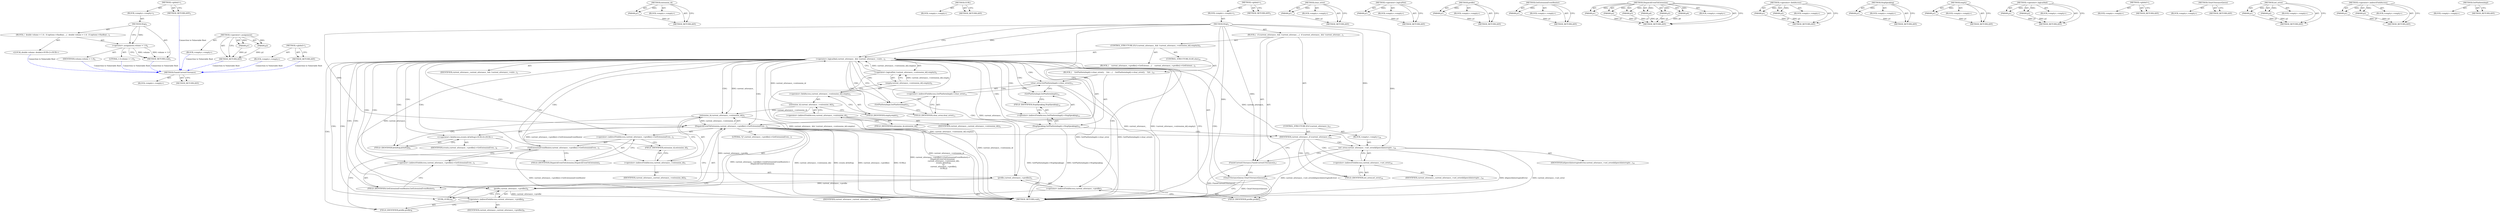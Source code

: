 digraph "&lt;global&gt;" {
vulnerable_145 [label=<(METHOD,FinishCurrentUtterance)>];
vulnerable_146 [label=<(BLOCK,&lt;empty&gt;,&lt;empty&gt;)>];
vulnerable_147 [label=<(METHOD_RETURN,ANY)>];
vulnerable_100 [label=<(METHOD,extension_id)>];
vulnerable_101 [label=<(PARAM,p1)>];
vulnerable_102 [label=<(BLOCK,&lt;empty&gt;,&lt;empty&gt;)>];
vulnerable_103 [label=<(METHOD_RETURN,ANY)>];
vulnerable_126 [label=<(METHOD,GURL)>];
vulnerable_127 [label=<(BLOCK,&lt;empty&gt;,&lt;empty&gt;)>];
vulnerable_128 [label=<(METHOD_RETURN,ANY)>];
vulnerable_6 [label=<(METHOD,&lt;global&gt;)<SUB>1</SUB>>];
vulnerable_7 [label=<(BLOCK,&lt;empty&gt;,&lt;empty&gt;)<SUB>1</SUB>>];
vulnerable_8 [label=<(METHOD,Stop)<SUB>1</SUB>>];
vulnerable_9 [label=<(BLOCK,{
  if (current_utterance_ &amp;&amp; !current_utteranc...,{
  if (current_utterance_ &amp;&amp; !current_utteranc...)<SUB>1</SUB>>];
vulnerable_10 [label=<(CONTROL_STRUCTURE,IF,if (current_utterance_ &amp;&amp; !current_utterance_-&gt;extension_id().empty()))<SUB>2</SUB>>];
vulnerable_11 [label=<(&lt;operator&gt;.logicalAnd,current_utterance_ &amp;&amp; !current_utterance_-&gt;exte...)<SUB>2</SUB>>];
vulnerable_12 [label=<(IDENTIFIER,current_utterance_,current_utterance_ &amp;&amp; !current_utterance_-&gt;exte...)<SUB>2</SUB>>];
vulnerable_13 [label=<(&lt;operator&gt;.logicalNot,!current_utterance_-&gt;extension_id().empty())<SUB>2</SUB>>];
vulnerable_14 [label=<(empty,current_utterance_-&gt;extension_id().empty())<SUB>2</SUB>>];
vulnerable_15 [label=<(&lt;operator&gt;.fieldAccess,current_utterance_-&gt;extension_id().empty)<SUB>2</SUB>>];
vulnerable_16 [label=<(extension_id,current_utterance_-&gt;extension_id())<SUB>2</SUB>>];
vulnerable_17 [label=<(&lt;operator&gt;.indirectFieldAccess,current_utterance_-&gt;extension_id)<SUB>2</SUB>>];
vulnerable_18 [label=<(IDENTIFIER,current_utterance_,current_utterance_-&gt;extension_id())<SUB>2</SUB>>];
vulnerable_19 [label=<(FIELD_IDENTIFIER,extension_id,extension_id)<SUB>2</SUB>>];
vulnerable_20 [label=<(FIELD_IDENTIFIER,empty,empty)<SUB>2</SUB>>];
vulnerable_21 [label=<(BLOCK,{
    current_utterance_-&gt;profile()-&gt;GetExtensi...,{
    current_utterance_-&gt;profile()-&gt;GetExtensi...)<SUB>2</SUB>>];
vulnerable_22 [label=<(DispatchEventToExtension,current_utterance_-&gt;profile()-&gt;GetExtensionEven...)<SUB>3</SUB>>];
vulnerable_23 [label=<(&lt;operator&gt;.indirectFieldAccess,current_utterance_-&gt;profile()-&gt;GetExtensionEven...)<SUB>3</SUB>>];
vulnerable_24 [label=<(GetExtensionEventRouter,current_utterance_-&gt;profile()-&gt;GetExtensionEven...)<SUB>3</SUB>>];
vulnerable_25 [label=<(&lt;operator&gt;.indirectFieldAccess,current_utterance_-&gt;profile()-&gt;GetExtensionEven...)<SUB>3</SUB>>];
vulnerable_26 [label=<(profile,current_utterance_-&gt;profile())<SUB>3</SUB>>];
vulnerable_27 [label=<(&lt;operator&gt;.indirectFieldAccess,current_utterance_-&gt;profile)<SUB>3</SUB>>];
vulnerable_28 [label=<(IDENTIFIER,current_utterance_,current_utterance_-&gt;profile())<SUB>3</SUB>>];
vulnerable_29 [label=<(FIELD_IDENTIFIER,profile,profile)<SUB>3</SUB>>];
vulnerable_30 [label=<(FIELD_IDENTIFIER,GetExtensionEventRouter,GetExtensionEventRouter)<SUB>3</SUB>>];
vulnerable_31 [label=<(FIELD_IDENTIFIER,DispatchEventToExtension,DispatchEventToExtension)<SUB>3</SUB>>];
vulnerable_32 [label=<(extension_id,current_utterance_-&gt;extension_id())<SUB>5</SUB>>];
vulnerable_33 [label=<(&lt;operator&gt;.indirectFieldAccess,current_utterance_-&gt;extension_id)<SUB>5</SUB>>];
vulnerable_34 [label=<(IDENTIFIER,current_utterance_,current_utterance_-&gt;extension_id())<SUB>5</SUB>>];
vulnerable_35 [label=<(FIELD_IDENTIFIER,extension_id,extension_id)<SUB>5</SUB>>];
vulnerable_36 [label="<(&lt;operator&gt;.fieldAccess,events::kOnStop)<SUB>6</SUB>>"];
vulnerable_37 [label=<(IDENTIFIER,events,current_utterance_-&gt;profile()-&gt;GetExtensionEven...)<SUB>6</SUB>>];
vulnerable_38 [label=<(FIELD_IDENTIFIER,kOnStop,kOnStop)<SUB>6</SUB>>];
vulnerable_39 [label=<(LITERAL,&quot;[]&quot;,current_utterance_-&gt;profile()-&gt;GetExtensionEven...)<SUB>7</SUB>>];
vulnerable_40 [label=<(profile,current_utterance_-&gt;profile())<SUB>8</SUB>>];
vulnerable_41 [label=<(&lt;operator&gt;.indirectFieldAccess,current_utterance_-&gt;profile)<SUB>8</SUB>>];
vulnerable_42 [label=<(IDENTIFIER,current_utterance_,current_utterance_-&gt;profile())<SUB>8</SUB>>];
vulnerable_43 [label=<(FIELD_IDENTIFIER,profile,profile)<SUB>8</SUB>>];
vulnerable_44 [label=<(GURL,GURL())<SUB>9</SUB>>];
vulnerable_45 [label=<(CONTROL_STRUCTURE,ELSE,else)<SUB>10</SUB>>];
vulnerable_46 [label=<(BLOCK,{
    GetPlatformImpl()-&gt;clear_error();
    Get...,{
    GetPlatformImpl()-&gt;clear_error();
    Get...)<SUB>10</SUB>>];
vulnerable_47 [label=<(clear_error,GetPlatformImpl()-&gt;clear_error())<SUB>11</SUB>>];
vulnerable_48 [label=<(&lt;operator&gt;.indirectFieldAccess,GetPlatformImpl()-&gt;clear_error)<SUB>11</SUB>>];
vulnerable_49 [label=<(GetPlatformImpl,GetPlatformImpl())<SUB>11</SUB>>];
vulnerable_50 [label=<(FIELD_IDENTIFIER,clear_error,clear_error)<SUB>11</SUB>>];
vulnerable_51 [label=<(StopSpeaking,GetPlatformImpl()-&gt;StopSpeaking())<SUB>12</SUB>>];
vulnerable_52 [label=<(&lt;operator&gt;.indirectFieldAccess,GetPlatformImpl()-&gt;StopSpeaking)<SUB>12</SUB>>];
vulnerable_53 [label=<(GetPlatformImpl,GetPlatformImpl())<SUB>12</SUB>>];
vulnerable_54 [label=<(FIELD_IDENTIFIER,StopSpeaking,StopSpeaking)<SUB>12</SUB>>];
vulnerable_55 [label=<(CONTROL_STRUCTURE,IF,if (current_utterance_))<SUB>15</SUB>>];
vulnerable_56 [label=<(IDENTIFIER,current_utterance_,if (current_utterance_))<SUB>15</SUB>>];
vulnerable_57 [label=<(BLOCK,&lt;empty&gt;,&lt;empty&gt;)<SUB>16</SUB>>];
vulnerable_58 [label=<(set_error,current_utterance_-&gt;set_error(kSpeechInterrupte...)<SUB>16</SUB>>];
vulnerable_59 [label=<(&lt;operator&gt;.indirectFieldAccess,current_utterance_-&gt;set_error)<SUB>16</SUB>>];
vulnerable_60 [label=<(IDENTIFIER,current_utterance_,current_utterance_-&gt;set_error(kSpeechInterrupte...)<SUB>16</SUB>>];
vulnerable_61 [label=<(FIELD_IDENTIFIER,set_error,set_error)<SUB>16</SUB>>];
vulnerable_62 [label=<(IDENTIFIER,kSpeechInterruptedError,current_utterance_-&gt;set_error(kSpeechInterrupte...)<SUB>16</SUB>>];
vulnerable_63 [label=<(FinishCurrentUtterance,FinishCurrentUtterance())<SUB>17</SUB>>];
vulnerable_64 [label=<(ClearUtteranceQueue,ClearUtteranceQueue())<SUB>18</SUB>>];
vulnerable_65 [label=<(METHOD_RETURN,void)<SUB>1</SUB>>];
vulnerable_67 [label=<(METHOD_RETURN,ANY)<SUB>1</SUB>>];
vulnerable_129 [label=<(METHOD,clear_error)>];
vulnerable_130 [label=<(PARAM,p1)>];
vulnerable_131 [label=<(BLOCK,&lt;empty&gt;,&lt;empty&gt;)>];
vulnerable_132 [label=<(METHOD_RETURN,ANY)>];
vulnerable_87 [label=<(METHOD,&lt;operator&gt;.logicalNot)>];
vulnerable_88 [label=<(PARAM,p1)>];
vulnerable_89 [label=<(BLOCK,&lt;empty&gt;,&lt;empty&gt;)>];
vulnerable_90 [label=<(METHOD_RETURN,ANY)>];
vulnerable_122 [label=<(METHOD,profile)>];
vulnerable_123 [label=<(PARAM,p1)>];
vulnerable_124 [label=<(BLOCK,&lt;empty&gt;,&lt;empty&gt;)>];
vulnerable_125 [label=<(METHOD_RETURN,ANY)>];
vulnerable_118 [label=<(METHOD,GetExtensionEventRouter)>];
vulnerable_119 [label=<(PARAM,p1)>];
vulnerable_120 [label=<(BLOCK,&lt;empty&gt;,&lt;empty&gt;)>];
vulnerable_121 [label=<(METHOD_RETURN,ANY)>];
vulnerable_109 [label=<(METHOD,DispatchEventToExtension)>];
vulnerable_110 [label=<(PARAM,p1)>];
vulnerable_111 [label=<(PARAM,p2)>];
vulnerable_112 [label=<(PARAM,p3)>];
vulnerable_113 [label=<(PARAM,p4)>];
vulnerable_114 [label=<(PARAM,p5)>];
vulnerable_115 [label=<(PARAM,p6)>];
vulnerable_116 [label=<(BLOCK,&lt;empty&gt;,&lt;empty&gt;)>];
vulnerable_117 [label=<(METHOD_RETURN,ANY)>];
vulnerable_95 [label=<(METHOD,&lt;operator&gt;.fieldAccess)>];
vulnerable_96 [label=<(PARAM,p1)>];
vulnerable_97 [label=<(PARAM,p2)>];
vulnerable_98 [label=<(BLOCK,&lt;empty&gt;,&lt;empty&gt;)>];
vulnerable_99 [label=<(METHOD_RETURN,ANY)>];
vulnerable_136 [label=<(METHOD,StopSpeaking)>];
vulnerable_137 [label=<(PARAM,p1)>];
vulnerable_138 [label=<(BLOCK,&lt;empty&gt;,&lt;empty&gt;)>];
vulnerable_139 [label=<(METHOD_RETURN,ANY)>];
vulnerable_91 [label=<(METHOD,empty)>];
vulnerable_92 [label=<(PARAM,p1)>];
vulnerable_93 [label=<(BLOCK,&lt;empty&gt;,&lt;empty&gt;)>];
vulnerable_94 [label=<(METHOD_RETURN,ANY)>];
vulnerable_82 [label=<(METHOD,&lt;operator&gt;.logicalAnd)>];
vulnerable_83 [label=<(PARAM,p1)>];
vulnerable_84 [label=<(PARAM,p2)>];
vulnerable_85 [label=<(BLOCK,&lt;empty&gt;,&lt;empty&gt;)>];
vulnerable_86 [label=<(METHOD_RETURN,ANY)>];
vulnerable_76 [label=<(METHOD,&lt;global&gt;)<SUB>1</SUB>>];
vulnerable_77 [label=<(BLOCK,&lt;empty&gt;,&lt;empty&gt;)>];
vulnerable_78 [label=<(METHOD_RETURN,ANY)>];
vulnerable_148 [label=<(METHOD,ClearUtteranceQueue)>];
vulnerable_149 [label=<(BLOCK,&lt;empty&gt;,&lt;empty&gt;)>];
vulnerable_150 [label=<(METHOD_RETURN,ANY)>];
vulnerable_140 [label=<(METHOD,set_error)>];
vulnerable_141 [label=<(PARAM,p1)>];
vulnerable_142 [label=<(PARAM,p2)>];
vulnerable_143 [label=<(BLOCK,&lt;empty&gt;,&lt;empty&gt;)>];
vulnerable_144 [label=<(METHOD_RETURN,ANY)>];
vulnerable_104 [label=<(METHOD,&lt;operator&gt;.indirectFieldAccess)>];
vulnerable_105 [label=<(PARAM,p1)>];
vulnerable_106 [label=<(PARAM,p2)>];
vulnerable_107 [label=<(BLOCK,&lt;empty&gt;,&lt;empty&gt;)>];
vulnerable_108 [label=<(METHOD_RETURN,ANY)>];
vulnerable_133 [label=<(METHOD,GetPlatformImpl)>];
vulnerable_134 [label=<(BLOCK,&lt;empty&gt;,&lt;empty&gt;)>];
vulnerable_135 [label=<(METHOD_RETURN,ANY)>];
fixed_6 [label=<(METHOD,&lt;global&gt;)<SUB>1</SUB>>];
fixed_7 [label=<(BLOCK,&lt;empty&gt;,&lt;empty&gt;)<SUB>1</SUB>>];
fixed_8 [label=<(METHOD,Stop)<SUB>1</SUB>>];
fixed_9 [label=<(BLOCK,{
  double volume = 1.0;
  if (options-&gt;HasKey(...,{
  double volume = 1.0;
  if (options-&gt;HasKey(...)<SUB>1</SUB>>];
fixed_10 [label="<(LOCAL,double volume: double)<SUB>2</SUB>>"];
fixed_11 [label=<(&lt;operator&gt;.assignment,volume = 1.0)<SUB>2</SUB>>];
fixed_12 [label=<(IDENTIFIER,volume,volume = 1.0)<SUB>2</SUB>>];
fixed_13 [label=<(LITERAL,1.0,volume = 1.0)<SUB>2</SUB>>];
fixed_14 [label=<(METHOD_RETURN,void)<SUB>1</SUB>>];
fixed_16 [label=<(METHOD_RETURN,ANY)<SUB>1</SUB>>];
fixed_31 [label=<(METHOD,&lt;operator&gt;.assignment)>];
fixed_32 [label=<(PARAM,p1)>];
fixed_33 [label=<(PARAM,p2)>];
fixed_34 [label=<(BLOCK,&lt;empty&gt;,&lt;empty&gt;)>];
fixed_35 [label=<(METHOD_RETURN,ANY)>];
fixed_25 [label=<(METHOD,&lt;global&gt;)<SUB>1</SUB>>];
fixed_26 [label=<(BLOCK,&lt;empty&gt;,&lt;empty&gt;)>];
fixed_27 [label=<(METHOD_RETURN,ANY)>];
vulnerable_145 -> vulnerable_146  [key=0, label="AST: "];
vulnerable_145 -> vulnerable_147  [key=0, label="AST: "];
vulnerable_145 -> vulnerable_147  [key=1, label="CFG: "];
vulnerable_100 -> vulnerable_101  [key=0, label="AST: "];
vulnerable_100 -> vulnerable_101  [key=1, label="DDG: "];
vulnerable_100 -> vulnerable_102  [key=0, label="AST: "];
vulnerable_100 -> vulnerable_103  [key=0, label="AST: "];
vulnerable_100 -> vulnerable_103  [key=1, label="CFG: "];
vulnerable_101 -> vulnerable_103  [key=0, label="DDG: p1"];
vulnerable_126 -> vulnerable_127  [key=0, label="AST: "];
vulnerable_126 -> vulnerable_128  [key=0, label="AST: "];
vulnerable_126 -> vulnerable_128  [key=1, label="CFG: "];
vulnerable_6 -> vulnerable_7  [key=0, label="AST: "];
vulnerable_6 -> vulnerable_67  [key=0, label="AST: "];
vulnerable_6 -> vulnerable_67  [key=1, label="CFG: "];
vulnerable_7 -> vulnerable_8  [key=0, label="AST: "];
vulnerable_8 -> vulnerable_9  [key=0, label="AST: "];
vulnerable_8 -> vulnerable_65  [key=0, label="AST: "];
vulnerable_8 -> vulnerable_11  [key=0, label="CFG: "];
vulnerable_8 -> vulnerable_11  [key=1, label="DDG: "];
vulnerable_8 -> vulnerable_19  [key=0, label="CFG: "];
vulnerable_8 -> vulnerable_63  [key=0, label="DDG: "];
vulnerable_8 -> vulnerable_64  [key=0, label="DDG: "];
vulnerable_8 -> vulnerable_56  [key=0, label="DDG: "];
vulnerable_8 -> vulnerable_22  [key=0, label="DDG: "];
vulnerable_8 -> vulnerable_58  [key=0, label="DDG: "];
vulnerable_9 -> vulnerable_10  [key=0, label="AST: "];
vulnerable_9 -> vulnerable_55  [key=0, label="AST: "];
vulnerable_9 -> vulnerable_63  [key=0, label="AST: "];
vulnerable_9 -> vulnerable_64  [key=0, label="AST: "];
vulnerable_10 -> vulnerable_11  [key=0, label="AST: "];
vulnerable_10 -> vulnerable_21  [key=0, label="AST: "];
vulnerable_10 -> vulnerable_45  [key=0, label="AST: "];
vulnerable_11 -> vulnerable_12  [key=0, label="AST: "];
vulnerable_11 -> vulnerable_13  [key=0, label="AST: "];
vulnerable_11 -> vulnerable_49  [key=0, label="CFG: "];
vulnerable_11 -> vulnerable_49  [key=1, label="CDG: "];
vulnerable_11 -> vulnerable_29  [key=0, label="CFG: "];
vulnerable_11 -> vulnerable_29  [key=1, label="CDG: "];
vulnerable_11 -> vulnerable_65  [key=0, label="DDG: current_utterance_"];
vulnerable_11 -> vulnerable_65  [key=1, label="DDG: !current_utterance_-&gt;extension_id().empty()"];
vulnerable_11 -> vulnerable_65  [key=2, label="DDG: current_utterance_ &amp;&amp; !current_utterance_-&gt;extension_id().empty()"];
vulnerable_11 -> vulnerable_58  [key=0, label="DDG: current_utterance_"];
vulnerable_11 -> vulnerable_32  [key=0, label="DDG: current_utterance_"];
vulnerable_11 -> vulnerable_32  [key=1, label="CDG: "];
vulnerable_11 -> vulnerable_40  [key=0, label="DDG: current_utterance_"];
vulnerable_11 -> vulnerable_40  [key=1, label="CDG: "];
vulnerable_11 -> vulnerable_26  [key=0, label="DDG: current_utterance_"];
vulnerable_11 -> vulnerable_26  [key=1, label="CDG: "];
vulnerable_11 -> vulnerable_24  [key=0, label="CDG: "];
vulnerable_11 -> vulnerable_47  [key=0, label="CDG: "];
vulnerable_11 -> vulnerable_30  [key=0, label="CDG: "];
vulnerable_11 -> vulnerable_48  [key=0, label="CDG: "];
vulnerable_11 -> vulnerable_33  [key=0, label="CDG: "];
vulnerable_11 -> vulnerable_23  [key=0, label="CDG: "];
vulnerable_11 -> vulnerable_51  [key=0, label="CDG: "];
vulnerable_11 -> vulnerable_36  [key=0, label="CDG: "];
vulnerable_11 -> vulnerable_52  [key=0, label="CDG: "];
vulnerable_11 -> vulnerable_53  [key=0, label="CDG: "];
vulnerable_11 -> vulnerable_38  [key=0, label="CDG: "];
vulnerable_11 -> vulnerable_25  [key=0, label="CDG: "];
vulnerable_11 -> vulnerable_22  [key=0, label="CDG: "];
vulnerable_11 -> vulnerable_41  [key=0, label="CDG: "];
vulnerable_11 -> vulnerable_27  [key=0, label="CDG: "];
vulnerable_11 -> vulnerable_50  [key=0, label="CDG: "];
vulnerable_11 -> vulnerable_44  [key=0, label="CDG: "];
vulnerable_11 -> vulnerable_35  [key=0, label="CDG: "];
vulnerable_11 -> vulnerable_54  [key=0, label="CDG: "];
vulnerable_11 -> vulnerable_31  [key=0, label="CDG: "];
vulnerable_11 -> vulnerable_43  [key=0, label="CDG: "];
vulnerable_13 -> vulnerable_14  [key=0, label="AST: "];
vulnerable_13 -> vulnerable_11  [key=0, label="CFG: "];
vulnerable_13 -> vulnerable_11  [key=1, label="DDG: current_utterance_-&gt;extension_id().empty()"];
vulnerable_13 -> vulnerable_65  [key=0, label="DDG: current_utterance_-&gt;extension_id().empty()"];
vulnerable_14 -> vulnerable_15  [key=0, label="AST: "];
vulnerable_14 -> vulnerable_13  [key=0, label="CFG: "];
vulnerable_14 -> vulnerable_13  [key=1, label="DDG: current_utterance_-&gt;extension_id().empty"];
vulnerable_15 -> vulnerable_16  [key=0, label="AST: "];
vulnerable_15 -> vulnerable_20  [key=0, label="AST: "];
vulnerable_15 -> vulnerable_14  [key=0, label="CFG: "];
vulnerable_16 -> vulnerable_17  [key=0, label="AST: "];
vulnerable_16 -> vulnerable_20  [key=0, label="CFG: "];
vulnerable_16 -> vulnerable_65  [key=0, label="DDG: current_utterance_-&gt;extension_id"];
vulnerable_16 -> vulnerable_11  [key=0, label="DDG: current_utterance_-&gt;extension_id"];
vulnerable_16 -> vulnerable_32  [key=0, label="DDG: current_utterance_-&gt;extension_id"];
vulnerable_17 -> vulnerable_18  [key=0, label="AST: "];
vulnerable_17 -> vulnerable_19  [key=0, label="AST: "];
vulnerable_17 -> vulnerable_16  [key=0, label="CFG: "];
vulnerable_19 -> vulnerable_17  [key=0, label="CFG: "];
vulnerable_20 -> vulnerable_15  [key=0, label="CFG: "];
vulnerable_21 -> vulnerable_22  [key=0, label="AST: "];
vulnerable_22 -> vulnerable_23  [key=0, label="AST: "];
vulnerable_22 -> vulnerable_32  [key=0, label="AST: "];
vulnerable_22 -> vulnerable_36  [key=0, label="AST: "];
vulnerable_22 -> vulnerable_39  [key=0, label="AST: "];
vulnerable_22 -> vulnerable_40  [key=0, label="AST: "];
vulnerable_22 -> vulnerable_44  [key=0, label="AST: "];
vulnerable_22 -> vulnerable_56  [key=0, label="CFG: "];
vulnerable_22 -> vulnerable_65  [key=0, label="DDG: current_utterance_-&gt;profile()-&gt;GetExtensionEventRouter()-&gt;
        DispatchEventToExtension"];
vulnerable_22 -> vulnerable_65  [key=1, label="DDG: current_utterance_-&gt;extension_id()"];
vulnerable_22 -> vulnerable_65  [key=2, label="DDG: events::kOnStop"];
vulnerable_22 -> vulnerable_65  [key=3, label="DDG: current_utterance_-&gt;profile()"];
vulnerable_22 -> vulnerable_65  [key=4, label="DDG: GURL()"];
vulnerable_22 -> vulnerable_65  [key=5, label="DDG: current_utterance_-&gt;profile()-&gt;GetExtensionEventRouter()-&gt;
        DispatchEventToExtension(
            current_utterance_-&gt;extension_id(),
            events::kOnStop,
            &quot;[]&quot;,
            current_utterance_-&gt;profile(),
            GURL())"];
vulnerable_23 -> vulnerable_24  [key=0, label="AST: "];
vulnerable_23 -> vulnerable_31  [key=0, label="AST: "];
vulnerable_23 -> vulnerable_35  [key=0, label="CFG: "];
vulnerable_24 -> vulnerable_25  [key=0, label="AST: "];
vulnerable_24 -> vulnerable_31  [key=0, label="CFG: "];
vulnerable_24 -> vulnerable_65  [key=0, label="DDG: current_utterance_-&gt;profile()-&gt;GetExtensionEventRouter"];
vulnerable_24 -> vulnerable_22  [key=0, label="DDG: current_utterance_-&gt;profile()-&gt;GetExtensionEventRouter"];
vulnerable_25 -> vulnerable_26  [key=0, label="AST: "];
vulnerable_25 -> vulnerable_30  [key=0, label="AST: "];
vulnerable_25 -> vulnerable_24  [key=0, label="CFG: "];
vulnerable_26 -> vulnerable_27  [key=0, label="AST: "];
vulnerable_26 -> vulnerable_30  [key=0, label="CFG: "];
vulnerable_26 -> vulnerable_40  [key=0, label="DDG: current_utterance_-&gt;profile"];
vulnerable_27 -> vulnerable_28  [key=0, label="AST: "];
vulnerable_27 -> vulnerable_29  [key=0, label="AST: "];
vulnerable_27 -> vulnerable_26  [key=0, label="CFG: "];
vulnerable_29 -> vulnerable_27  [key=0, label="CFG: "];
vulnerable_30 -> vulnerable_25  [key=0, label="CFG: "];
vulnerable_31 -> vulnerable_23  [key=0, label="CFG: "];
vulnerable_32 -> vulnerable_33  [key=0, label="AST: "];
vulnerable_32 -> vulnerable_38  [key=0, label="CFG: "];
vulnerable_32 -> vulnerable_65  [key=0, label="DDG: current_utterance_-&gt;extension_id"];
vulnerable_32 -> vulnerable_22  [key=0, label="DDG: current_utterance_-&gt;extension_id"];
vulnerable_33 -> vulnerable_34  [key=0, label="AST: "];
vulnerable_33 -> vulnerable_35  [key=0, label="AST: "];
vulnerable_33 -> vulnerable_32  [key=0, label="CFG: "];
vulnerable_35 -> vulnerable_33  [key=0, label="CFG: "];
vulnerable_36 -> vulnerable_37  [key=0, label="AST: "];
vulnerable_36 -> vulnerable_38  [key=0, label="AST: "];
vulnerable_36 -> vulnerable_43  [key=0, label="CFG: "];
vulnerable_38 -> vulnerable_36  [key=0, label="CFG: "];
vulnerable_40 -> vulnerable_41  [key=0, label="AST: "];
vulnerable_40 -> vulnerable_44  [key=0, label="CFG: "];
vulnerable_40 -> vulnerable_65  [key=0, label="DDG: current_utterance_-&gt;profile"];
vulnerable_40 -> vulnerable_22  [key=0, label="DDG: current_utterance_-&gt;profile"];
vulnerable_41 -> vulnerable_42  [key=0, label="AST: "];
vulnerable_41 -> vulnerable_43  [key=0, label="AST: "];
vulnerable_41 -> vulnerable_40  [key=0, label="CFG: "];
vulnerable_43 -> vulnerable_41  [key=0, label="CFG: "];
vulnerable_44 -> vulnerable_22  [key=0, label="CFG: "];
vulnerable_45 -> vulnerable_46  [key=0, label="AST: "];
vulnerable_46 -> vulnerable_47  [key=0, label="AST: "];
vulnerable_46 -> vulnerable_51  [key=0, label="AST: "];
vulnerable_47 -> vulnerable_48  [key=0, label="AST: "];
vulnerable_47 -> vulnerable_53  [key=0, label="CFG: "];
vulnerable_47 -> vulnerable_65  [key=0, label="DDG: GetPlatformImpl()-&gt;clear_error"];
vulnerable_47 -> vulnerable_65  [key=1, label="DDG: GetPlatformImpl()-&gt;clear_error()"];
vulnerable_48 -> vulnerable_49  [key=0, label="AST: "];
vulnerable_48 -> vulnerable_50  [key=0, label="AST: "];
vulnerable_48 -> vulnerable_47  [key=0, label="CFG: "];
vulnerable_49 -> vulnerable_50  [key=0, label="CFG: "];
vulnerable_50 -> vulnerable_48  [key=0, label="CFG: "];
vulnerable_51 -> vulnerable_52  [key=0, label="AST: "];
vulnerable_51 -> vulnerable_56  [key=0, label="CFG: "];
vulnerable_51 -> vulnerable_65  [key=0, label="DDG: GetPlatformImpl()-&gt;StopSpeaking"];
vulnerable_51 -> vulnerable_65  [key=1, label="DDG: GetPlatformImpl()-&gt;StopSpeaking()"];
vulnerable_52 -> vulnerable_53  [key=0, label="AST: "];
vulnerable_52 -> vulnerable_54  [key=0, label="AST: "];
vulnerable_52 -> vulnerable_51  [key=0, label="CFG: "];
vulnerable_53 -> vulnerable_54  [key=0, label="CFG: "];
vulnerable_54 -> vulnerable_52  [key=0, label="CFG: "];
vulnerable_55 -> vulnerable_56  [key=0, label="AST: "];
vulnerable_55 -> vulnerable_57  [key=0, label="AST: "];
vulnerable_56 -> vulnerable_63  [key=0, label="CFG: "];
vulnerable_56 -> vulnerable_61  [key=0, label="CFG: "];
vulnerable_56 -> vulnerable_61  [key=1, label="CDG: "];
vulnerable_56 -> vulnerable_58  [key=0, label="CDG: "];
vulnerable_56 -> vulnerable_59  [key=0, label="CDG: "];
vulnerable_57 -> vulnerable_58  [key=0, label="AST: "];
vulnerable_58 -> vulnerable_59  [key=0, label="AST: "];
vulnerable_58 -> vulnerable_62  [key=0, label="AST: "];
vulnerable_58 -> vulnerable_63  [key=0, label="CFG: "];
vulnerable_58 -> vulnerable_65  [key=0, label="DDG: current_utterance_-&gt;set_error"];
vulnerable_58 -> vulnerable_65  [key=1, label="DDG: current_utterance_-&gt;set_error(kSpeechInterruptedError)"];
vulnerable_58 -> vulnerable_65  [key=2, label="DDG: kSpeechInterruptedError"];
vulnerable_59 -> vulnerable_60  [key=0, label="AST: "];
vulnerable_59 -> vulnerable_61  [key=0, label="AST: "];
vulnerable_59 -> vulnerable_58  [key=0, label="CFG: "];
vulnerable_61 -> vulnerable_59  [key=0, label="CFG: "];
vulnerable_63 -> vulnerable_64  [key=0, label="CFG: "];
vulnerable_63 -> vulnerable_65  [key=0, label="DDG: FinishCurrentUtterance()"];
vulnerable_64 -> vulnerable_65  [key=0, label="CFG: "];
vulnerable_64 -> vulnerable_65  [key=1, label="DDG: ClearUtteranceQueue()"];
vulnerable_129 -> vulnerable_130  [key=0, label="AST: "];
vulnerable_129 -> vulnerable_130  [key=1, label="DDG: "];
vulnerable_129 -> vulnerable_131  [key=0, label="AST: "];
vulnerable_129 -> vulnerable_132  [key=0, label="AST: "];
vulnerable_129 -> vulnerable_132  [key=1, label="CFG: "];
vulnerable_130 -> vulnerable_132  [key=0, label="DDG: p1"];
vulnerable_87 -> vulnerable_88  [key=0, label="AST: "];
vulnerable_87 -> vulnerable_88  [key=1, label="DDG: "];
vulnerable_87 -> vulnerable_89  [key=0, label="AST: "];
vulnerable_87 -> vulnerable_90  [key=0, label="AST: "];
vulnerable_87 -> vulnerable_90  [key=1, label="CFG: "];
vulnerable_88 -> vulnerable_90  [key=0, label="DDG: p1"];
vulnerable_122 -> vulnerable_123  [key=0, label="AST: "];
vulnerable_122 -> vulnerable_123  [key=1, label="DDG: "];
vulnerable_122 -> vulnerable_124  [key=0, label="AST: "];
vulnerable_122 -> vulnerable_125  [key=0, label="AST: "];
vulnerable_122 -> vulnerable_125  [key=1, label="CFG: "];
vulnerable_123 -> vulnerable_125  [key=0, label="DDG: p1"];
vulnerable_118 -> vulnerable_119  [key=0, label="AST: "];
vulnerable_118 -> vulnerable_119  [key=1, label="DDG: "];
vulnerable_118 -> vulnerable_120  [key=0, label="AST: "];
vulnerable_118 -> vulnerable_121  [key=0, label="AST: "];
vulnerable_118 -> vulnerable_121  [key=1, label="CFG: "];
vulnerable_119 -> vulnerable_121  [key=0, label="DDG: p1"];
vulnerable_109 -> vulnerable_110  [key=0, label="AST: "];
vulnerable_109 -> vulnerable_110  [key=1, label="DDG: "];
vulnerable_109 -> vulnerable_116  [key=0, label="AST: "];
vulnerable_109 -> vulnerable_111  [key=0, label="AST: "];
vulnerable_109 -> vulnerable_111  [key=1, label="DDG: "];
vulnerable_109 -> vulnerable_117  [key=0, label="AST: "];
vulnerable_109 -> vulnerable_117  [key=1, label="CFG: "];
vulnerable_109 -> vulnerable_112  [key=0, label="AST: "];
vulnerable_109 -> vulnerable_112  [key=1, label="DDG: "];
vulnerable_109 -> vulnerable_113  [key=0, label="AST: "];
vulnerable_109 -> vulnerable_113  [key=1, label="DDG: "];
vulnerable_109 -> vulnerable_114  [key=0, label="AST: "];
vulnerable_109 -> vulnerable_114  [key=1, label="DDG: "];
vulnerable_109 -> vulnerable_115  [key=0, label="AST: "];
vulnerable_109 -> vulnerable_115  [key=1, label="DDG: "];
vulnerable_110 -> vulnerable_117  [key=0, label="DDG: p1"];
vulnerable_111 -> vulnerable_117  [key=0, label="DDG: p2"];
vulnerable_112 -> vulnerable_117  [key=0, label="DDG: p3"];
vulnerable_113 -> vulnerable_117  [key=0, label="DDG: p4"];
vulnerable_114 -> vulnerable_117  [key=0, label="DDG: p5"];
vulnerable_115 -> vulnerable_117  [key=0, label="DDG: p6"];
vulnerable_95 -> vulnerable_96  [key=0, label="AST: "];
vulnerable_95 -> vulnerable_96  [key=1, label="DDG: "];
vulnerable_95 -> vulnerable_98  [key=0, label="AST: "];
vulnerable_95 -> vulnerable_97  [key=0, label="AST: "];
vulnerable_95 -> vulnerable_97  [key=1, label="DDG: "];
vulnerable_95 -> vulnerable_99  [key=0, label="AST: "];
vulnerable_95 -> vulnerable_99  [key=1, label="CFG: "];
vulnerable_96 -> vulnerable_99  [key=0, label="DDG: p1"];
vulnerable_97 -> vulnerable_99  [key=0, label="DDG: p2"];
vulnerable_136 -> vulnerable_137  [key=0, label="AST: "];
vulnerable_136 -> vulnerable_137  [key=1, label="DDG: "];
vulnerable_136 -> vulnerable_138  [key=0, label="AST: "];
vulnerable_136 -> vulnerable_139  [key=0, label="AST: "];
vulnerable_136 -> vulnerable_139  [key=1, label="CFG: "];
vulnerable_137 -> vulnerable_139  [key=0, label="DDG: p1"];
vulnerable_91 -> vulnerable_92  [key=0, label="AST: "];
vulnerable_91 -> vulnerable_92  [key=1, label="DDG: "];
vulnerable_91 -> vulnerable_93  [key=0, label="AST: "];
vulnerable_91 -> vulnerable_94  [key=0, label="AST: "];
vulnerable_91 -> vulnerable_94  [key=1, label="CFG: "];
vulnerable_92 -> vulnerable_94  [key=0, label="DDG: p1"];
vulnerable_82 -> vulnerable_83  [key=0, label="AST: "];
vulnerable_82 -> vulnerable_83  [key=1, label="DDG: "];
vulnerable_82 -> vulnerable_85  [key=0, label="AST: "];
vulnerable_82 -> vulnerable_84  [key=0, label="AST: "];
vulnerable_82 -> vulnerable_84  [key=1, label="DDG: "];
vulnerable_82 -> vulnerable_86  [key=0, label="AST: "];
vulnerable_82 -> vulnerable_86  [key=1, label="CFG: "];
vulnerable_83 -> vulnerable_86  [key=0, label="DDG: p1"];
vulnerable_84 -> vulnerable_86  [key=0, label="DDG: p2"];
vulnerable_76 -> vulnerable_77  [key=0, label="AST: "];
vulnerable_76 -> vulnerable_78  [key=0, label="AST: "];
vulnerable_76 -> vulnerable_78  [key=1, label="CFG: "];
vulnerable_148 -> vulnerable_149  [key=0, label="AST: "];
vulnerable_148 -> vulnerable_150  [key=0, label="AST: "];
vulnerable_148 -> vulnerable_150  [key=1, label="CFG: "];
vulnerable_140 -> vulnerable_141  [key=0, label="AST: "];
vulnerable_140 -> vulnerable_141  [key=1, label="DDG: "];
vulnerable_140 -> vulnerable_143  [key=0, label="AST: "];
vulnerable_140 -> vulnerable_142  [key=0, label="AST: "];
vulnerable_140 -> vulnerable_142  [key=1, label="DDG: "];
vulnerable_140 -> vulnerable_144  [key=0, label="AST: "];
vulnerable_140 -> vulnerable_144  [key=1, label="CFG: "];
vulnerable_141 -> vulnerable_144  [key=0, label="DDG: p1"];
vulnerable_142 -> vulnerable_144  [key=0, label="DDG: p2"];
vulnerable_104 -> vulnerable_105  [key=0, label="AST: "];
vulnerable_104 -> vulnerable_105  [key=1, label="DDG: "];
vulnerable_104 -> vulnerable_107  [key=0, label="AST: "];
vulnerable_104 -> vulnerable_106  [key=0, label="AST: "];
vulnerable_104 -> vulnerable_106  [key=1, label="DDG: "];
vulnerable_104 -> vulnerable_108  [key=0, label="AST: "];
vulnerable_104 -> vulnerable_108  [key=1, label="CFG: "];
vulnerable_105 -> vulnerable_108  [key=0, label="DDG: p1"];
vulnerable_106 -> vulnerable_108  [key=0, label="DDG: p2"];
vulnerable_133 -> vulnerable_134  [key=0, label="AST: "];
vulnerable_133 -> vulnerable_135  [key=0, label="AST: "];
vulnerable_133 -> vulnerable_135  [key=1, label="CFG: "];
fixed_6 -> fixed_7  [key=0, label="AST: "];
fixed_6 -> fixed_16  [key=0, label="AST: "];
fixed_6 -> fixed_16  [key=1, label="CFG: "];
fixed_7 -> fixed_8  [key=0, label="AST: "];
fixed_8 -> fixed_9  [key=0, label="AST: "];
fixed_8 -> fixed_14  [key=0, label="AST: "];
fixed_8 -> fixed_11  [key=0, label="CFG: "];
fixed_8 -> fixed_11  [key=1, label="DDG: "];
fixed_9 -> fixed_10  [key=0, label="AST: "];
fixed_9 -> fixed_11  [key=0, label="AST: "];
fixed_10 -> vulnerable_145  [color=blue, key=0, label="Connection to Vulnerable Root", penwidth="2.0", style=dashed];
fixed_11 -> fixed_12  [key=0, label="AST: "];
fixed_11 -> fixed_13  [key=0, label="AST: "];
fixed_11 -> fixed_14  [key=0, label="CFG: "];
fixed_11 -> fixed_14  [key=1, label="DDG: volume"];
fixed_11 -> fixed_14  [key=2, label="DDG: volume = 1.0"];
fixed_12 -> vulnerable_145  [color=blue, key=0, label="Connection to Vulnerable Root", penwidth="2.0", style=dashed];
fixed_13 -> vulnerable_145  [color=blue, key=0, label="Connection to Vulnerable Root", penwidth="2.0", style=dashed];
fixed_14 -> vulnerable_145  [color=blue, key=0, label="Connection to Vulnerable Root", penwidth="2.0", style=dashed];
fixed_16 -> vulnerable_145  [color=blue, key=0, label="Connection to Vulnerable Root", penwidth="2.0", style=dashed];
fixed_31 -> fixed_32  [key=0, label="AST: "];
fixed_31 -> fixed_32  [key=1, label="DDG: "];
fixed_31 -> fixed_34  [key=0, label="AST: "];
fixed_31 -> fixed_33  [key=0, label="AST: "];
fixed_31 -> fixed_33  [key=1, label="DDG: "];
fixed_31 -> fixed_35  [key=0, label="AST: "];
fixed_31 -> fixed_35  [key=1, label="CFG: "];
fixed_32 -> fixed_35  [key=0, label="DDG: p1"];
fixed_33 -> fixed_35  [key=0, label="DDG: p2"];
fixed_34 -> vulnerable_145  [color=blue, key=0, label="Connection to Vulnerable Root", penwidth="2.0", style=dashed];
fixed_35 -> vulnerable_145  [color=blue, key=0, label="Connection to Vulnerable Root", penwidth="2.0", style=dashed];
fixed_25 -> fixed_26  [key=0, label="AST: "];
fixed_25 -> fixed_27  [key=0, label="AST: "];
fixed_25 -> fixed_27  [key=1, label="CFG: "];
fixed_26 -> vulnerable_145  [color=blue, key=0, label="Connection to Vulnerable Root", penwidth="2.0", style=dashed];
fixed_27 -> vulnerable_145  [color=blue, key=0, label="Connection to Vulnerable Root", penwidth="2.0", style=dashed];
}
